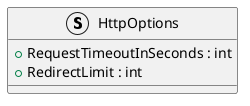 @startuml
struct HttpOptions {
    + RequestTimeoutInSeconds : int
    + RedirectLimit : int
}
@enduml
